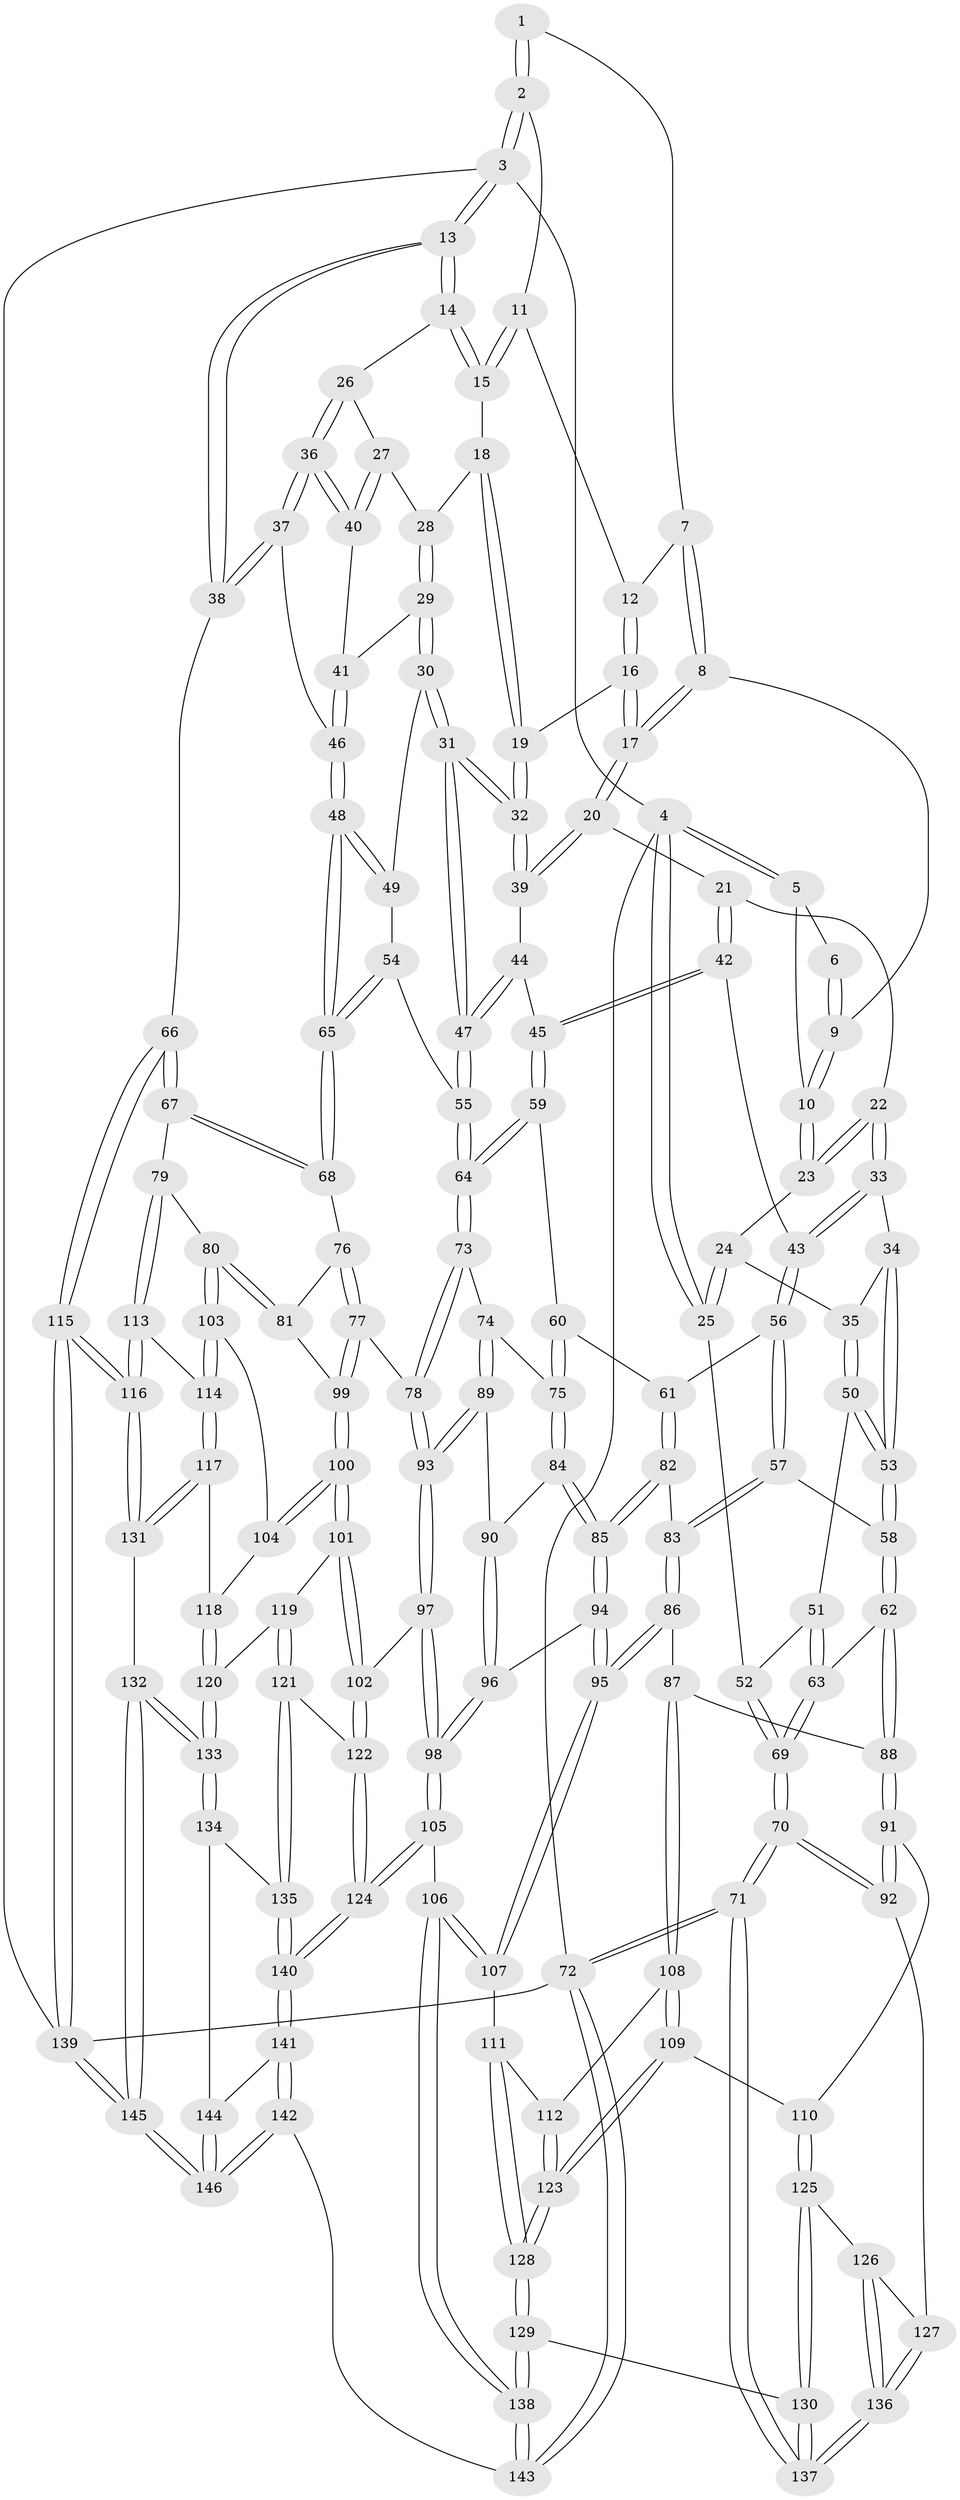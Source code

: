 // coarse degree distribution, {4: 0.2912621359223301, 3: 0.6796116504854369, 2: 0.02912621359223301}
// Generated by graph-tools (version 1.1) at 2025/38/03/04/25 23:38:34]
// undirected, 146 vertices, 362 edges
graph export_dot {
  node [color=gray90,style=filled];
  1 [pos="+0.530459094766247+0"];
  2 [pos="+0.7428078004929562+0"];
  3 [pos="+1+0"];
  4 [pos="+0+0"];
  5 [pos="+0.16025533924913968+0"];
  6 [pos="+0.42215061662981335+0"];
  7 [pos="+0.5050363590454603+0.029970228651040355"];
  8 [pos="+0.43315206413601215+0.07425939588180795"];
  9 [pos="+0.40655167837913136+0.050160497431774774"];
  10 [pos="+0.3145163702396103+0.07032929478530413"];
  11 [pos="+0.7426745199484884+0"];
  12 [pos="+0.5534483926836163+0.07070886848314628"];
  13 [pos="+1+0"];
  14 [pos="+0.899881150736376+0.12153497141432902"];
  15 [pos="+0.7662557297826667+0.037988979928847075"];
  16 [pos="+0.5633719266563065+0.12624034014734908"];
  17 [pos="+0.45830999212319756+0.1541298567406176"];
  18 [pos="+0.7605455397068297+0.04744708391176886"];
  19 [pos="+0.6167690532166792+0.14936423368982193"];
  20 [pos="+0.42923938267576417+0.2068124316981474"];
  21 [pos="+0.41081030622733034+0.20837212985356415"];
  22 [pos="+0.32249071308724686+0.1869545482527277"];
  23 [pos="+0.2831082298081244+0.1346297095101197"];
  24 [pos="+0.1878812896481821+0.1307856707720256"];
  25 [pos="+0+0"];
  26 [pos="+0.9065784174592807+0.1345039986283929"];
  27 [pos="+0.809929929478797+0.22805358199452694"];
  28 [pos="+0.7628911018101202+0.13942840121558564"];
  29 [pos="+0.7035740242513141+0.2883303866712876"];
  30 [pos="+0.6978673920151754+0.2908606881238328"];
  31 [pos="+0.6427193988551638+0.30314366710749013"];
  32 [pos="+0.6225855127503257+0.2734944665052751"];
  33 [pos="+0.24777415764144295+0.30988870039822314"];
  34 [pos="+0.22572185486950416+0.30649399121390275"];
  35 [pos="+0.20856541848081053+0.2988441634561278"];
  36 [pos="+0.9771720758966332+0.23412737277528659"];
  37 [pos="+1+0.3112429825052665"];
  38 [pos="+1+0.31545313536783676"];
  39 [pos="+0.4604412599050084+0.24990069403878057"];
  40 [pos="+0.8131354817844784+0.24984117176983903"];
  41 [pos="+0.7865178130515994+0.287754917474026"];
  42 [pos="+0.33059813141393524+0.3508631130120673"];
  43 [pos="+0.28555833604124387+0.350008460219513"];
  44 [pos="+0.45732619633276883+0.29610757421929434"];
  45 [pos="+0.4249067895821283+0.39859068523639496"];
  46 [pos="+0.895451822856254+0.4132089189696918"];
  47 [pos="+0.6176317039041597+0.396270979602095"];
  48 [pos="+0.8828537635383248+0.43016655991446345"];
  49 [pos="+0.763777268518168+0.3748185937936643"];
  50 [pos="+0.07992077570625457+0.30348470177949033"];
  51 [pos="+0.028000805278310018+0.29141577775123617"];
  52 [pos="+0+0.07243615508265079"];
  53 [pos="+0.167827816277582+0.4269478285579325"];
  54 [pos="+0.6604936886904615+0.43692094862084097"];
  55 [pos="+0.6118019460736948+0.4388679753003965"];
  56 [pos="+0.28020545606578634+0.3720721002045016"];
  57 [pos="+0.19617353351435235+0.49659790572234724"];
  58 [pos="+0.1776511706889696+0.4934106119599253"];
  59 [pos="+0.4416164270764776+0.4339474682420656"];
  60 [pos="+0.4080690069940282+0.47758890872567783"];
  61 [pos="+0.3421397309661772+0.5098363180690115"];
  62 [pos="+0.10701111367944434+0.5144597077941304"];
  63 [pos="+0.09607482786596813+0.5119089737378621"];
  64 [pos="+0.6017668523937586+0.45538344290122706"];
  65 [pos="+0.8726118895229573+0.4502303006528482"];
  66 [pos="+1+0.6156386868115693"];
  67 [pos="+0.9486963866158423+0.6284445561949012"];
  68 [pos="+0.8713575005126648+0.4627001407796574"];
  69 [pos="+0+0.6018253953410947"];
  70 [pos="+0+0.6533138589865942"];
  71 [pos="+0+1"];
  72 [pos="+0+1"];
  73 [pos="+0.6065144888941238+0.4827608916941708"];
  74 [pos="+0.5643743986243738+0.5246506865077124"];
  75 [pos="+0.4428144317755072+0.5583279731580739"];
  76 [pos="+0.8363470521488688+0.49574626979524883"];
  77 [pos="+0.672108321790353+0.5702026746755295"];
  78 [pos="+0.6536185894749625+0.5590485876849949"];
  79 [pos="+0.9445089359696569+0.6329530755815724"];
  80 [pos="+0.8439728129294545+0.6599881409306424"];
  81 [pos="+0.7947704785981601+0.6156017738440583"];
  82 [pos="+0.3049430910872971+0.5454597883245972"];
  83 [pos="+0.26418741598396844+0.5465851744843713"];
  84 [pos="+0.44643433173847147+0.5844677827905007"];
  85 [pos="+0.3534615806533327+0.6172128047795135"];
  86 [pos="+0.22194757929762898+0.6465771659048474"];
  87 [pos="+0.20101420881294052+0.6671982342427245"];
  88 [pos="+0.12856788706007252+0.6388227567304046"];
  89 [pos="+0.5109465701661453+0.593183840694441"];
  90 [pos="+0.4732690161218259+0.6100590759297795"];
  91 [pos="+0.05502894527266782+0.692266753555268"];
  92 [pos="+0+0.7041669436391568"];
  93 [pos="+0.5726875020059136+0.6705066804986667"];
  94 [pos="+0.36164327971565313+0.6656656937529383"];
  95 [pos="+0.35564929827721464+0.6995803829304157"];
  96 [pos="+0.46977332151137013+0.6358170755991954"];
  97 [pos="+0.5714109408159227+0.674680169486358"];
  98 [pos="+0.508035383935415+0.728697731499025"];
  99 [pos="+0.6974057626043669+0.60492769737034"];
  100 [pos="+0.7064275329491803+0.7008077536862014"];
  101 [pos="+0.6992709273943502+0.7142636285714042"];
  102 [pos="+0.6691783437694975+0.7320941693293793"];
  103 [pos="+0.8197048651814878+0.6971511188567523"];
  104 [pos="+0.81487945542115+0.70182947454962"];
  105 [pos="+0.48510672775373037+0.7906074162335736"];
  106 [pos="+0.42722643349640005+0.8048004324763827"];
  107 [pos="+0.3645953238667745+0.7621951643342079"];
  108 [pos="+0.20314088264082064+0.7102036495327674"];
  109 [pos="+0.1482195111909119+0.7488607964498379"];
  110 [pos="+0.14021026378140014+0.7507386102171552"];
  111 [pos="+0.31365227660504386+0.7727198927304243"];
  112 [pos="+0.22752473226282302+0.7343167637842272"];
  113 [pos="+0.935374039741535+0.7443024225570797"];
  114 [pos="+0.8873415146821887+0.7578754249567567"];
  115 [pos="+1+1"];
  116 [pos="+1+0.8979883522663171"];
  117 [pos="+0.8617893457870128+0.7793998714896205"];
  118 [pos="+0.8133062060960471+0.7308066864930683"];
  119 [pos="+0.7053690696298914+0.7225757019583033"];
  120 [pos="+0.7871705042791318+0.7837582325458384"];
  121 [pos="+0.74190899109906+0.8400001389933618"];
  122 [pos="+0.6442792974207466+0.7775865868004017"];
  123 [pos="+0.19347786113741952+0.8227859000721297"];
  124 [pos="+0.5712779359394767+0.8387479418924669"];
  125 [pos="+0.09553480890724358+0.8324722479804346"];
  126 [pos="+0.08638487301622502+0.8307008036601533"];
  127 [pos="+0.00442291151327625+0.7426979446963623"];
  128 [pos="+0.19868013799035233+0.9059209661331822"];
  129 [pos="+0.19701449436239327+0.9098398525954057"];
  130 [pos="+0.1746928618087604+0.9055936924476498"];
  131 [pos="+0.8374649465907684+0.8643611610260676"];
  132 [pos="+0.8076314243279187+0.8694047335443565"];
  133 [pos="+0.7915185596475678+0.8596512211832746"];
  134 [pos="+0.7699775022799691+0.8582237306278494"];
  135 [pos="+0.7491031545290929+0.8489021258914727"];
  136 [pos="+0.02062309732745423+0.8793498509413468"];
  137 [pos="+0+1"];
  138 [pos="+0.3367614619094554+1"];
  139 [pos="+1+1"];
  140 [pos="+0.5902727701805249+0.877184305269998"];
  141 [pos="+0.5936434240604705+0.900828972192512"];
  142 [pos="+0.562663215201943+1"];
  143 [pos="+0.3623897619347982+1"];
  144 [pos="+0.7076036185065828+0.9177063860040694"];
  145 [pos="+0.7479627199983842+1"];
  146 [pos="+0.7387025115247313+1"];
  1 -- 2;
  1 -- 2;
  1 -- 7;
  2 -- 3;
  2 -- 3;
  2 -- 11;
  3 -- 4;
  3 -- 13;
  3 -- 13;
  3 -- 139;
  4 -- 5;
  4 -- 5;
  4 -- 25;
  4 -- 25;
  4 -- 72;
  5 -- 6;
  5 -- 10;
  6 -- 9;
  6 -- 9;
  7 -- 8;
  7 -- 8;
  7 -- 12;
  8 -- 9;
  8 -- 17;
  8 -- 17;
  9 -- 10;
  9 -- 10;
  10 -- 23;
  10 -- 23;
  11 -- 12;
  11 -- 15;
  11 -- 15;
  12 -- 16;
  12 -- 16;
  13 -- 14;
  13 -- 14;
  13 -- 38;
  13 -- 38;
  14 -- 15;
  14 -- 15;
  14 -- 26;
  15 -- 18;
  16 -- 17;
  16 -- 17;
  16 -- 19;
  17 -- 20;
  17 -- 20;
  18 -- 19;
  18 -- 19;
  18 -- 28;
  19 -- 32;
  19 -- 32;
  20 -- 21;
  20 -- 39;
  20 -- 39;
  21 -- 22;
  21 -- 42;
  21 -- 42;
  22 -- 23;
  22 -- 23;
  22 -- 33;
  22 -- 33;
  23 -- 24;
  24 -- 25;
  24 -- 25;
  24 -- 35;
  25 -- 52;
  26 -- 27;
  26 -- 36;
  26 -- 36;
  27 -- 28;
  27 -- 40;
  27 -- 40;
  28 -- 29;
  28 -- 29;
  29 -- 30;
  29 -- 30;
  29 -- 41;
  30 -- 31;
  30 -- 31;
  30 -- 49;
  31 -- 32;
  31 -- 32;
  31 -- 47;
  31 -- 47;
  32 -- 39;
  32 -- 39;
  33 -- 34;
  33 -- 43;
  33 -- 43;
  34 -- 35;
  34 -- 53;
  34 -- 53;
  35 -- 50;
  35 -- 50;
  36 -- 37;
  36 -- 37;
  36 -- 40;
  36 -- 40;
  37 -- 38;
  37 -- 38;
  37 -- 46;
  38 -- 66;
  39 -- 44;
  40 -- 41;
  41 -- 46;
  41 -- 46;
  42 -- 43;
  42 -- 45;
  42 -- 45;
  43 -- 56;
  43 -- 56;
  44 -- 45;
  44 -- 47;
  44 -- 47;
  45 -- 59;
  45 -- 59;
  46 -- 48;
  46 -- 48;
  47 -- 55;
  47 -- 55;
  48 -- 49;
  48 -- 49;
  48 -- 65;
  48 -- 65;
  49 -- 54;
  50 -- 51;
  50 -- 53;
  50 -- 53;
  51 -- 52;
  51 -- 63;
  51 -- 63;
  52 -- 69;
  52 -- 69;
  53 -- 58;
  53 -- 58;
  54 -- 55;
  54 -- 65;
  54 -- 65;
  55 -- 64;
  55 -- 64;
  56 -- 57;
  56 -- 57;
  56 -- 61;
  57 -- 58;
  57 -- 83;
  57 -- 83;
  58 -- 62;
  58 -- 62;
  59 -- 60;
  59 -- 64;
  59 -- 64;
  60 -- 61;
  60 -- 75;
  60 -- 75;
  61 -- 82;
  61 -- 82;
  62 -- 63;
  62 -- 88;
  62 -- 88;
  63 -- 69;
  63 -- 69;
  64 -- 73;
  64 -- 73;
  65 -- 68;
  65 -- 68;
  66 -- 67;
  66 -- 67;
  66 -- 115;
  66 -- 115;
  67 -- 68;
  67 -- 68;
  67 -- 79;
  68 -- 76;
  69 -- 70;
  69 -- 70;
  70 -- 71;
  70 -- 71;
  70 -- 92;
  70 -- 92;
  71 -- 72;
  71 -- 72;
  71 -- 137;
  71 -- 137;
  72 -- 143;
  72 -- 143;
  72 -- 139;
  73 -- 74;
  73 -- 78;
  73 -- 78;
  74 -- 75;
  74 -- 89;
  74 -- 89;
  75 -- 84;
  75 -- 84;
  76 -- 77;
  76 -- 77;
  76 -- 81;
  77 -- 78;
  77 -- 99;
  77 -- 99;
  78 -- 93;
  78 -- 93;
  79 -- 80;
  79 -- 113;
  79 -- 113;
  80 -- 81;
  80 -- 81;
  80 -- 103;
  80 -- 103;
  81 -- 99;
  82 -- 83;
  82 -- 85;
  82 -- 85;
  83 -- 86;
  83 -- 86;
  84 -- 85;
  84 -- 85;
  84 -- 90;
  85 -- 94;
  85 -- 94;
  86 -- 87;
  86 -- 95;
  86 -- 95;
  87 -- 88;
  87 -- 108;
  87 -- 108;
  88 -- 91;
  88 -- 91;
  89 -- 90;
  89 -- 93;
  89 -- 93;
  90 -- 96;
  90 -- 96;
  91 -- 92;
  91 -- 92;
  91 -- 110;
  92 -- 127;
  93 -- 97;
  93 -- 97;
  94 -- 95;
  94 -- 95;
  94 -- 96;
  95 -- 107;
  95 -- 107;
  96 -- 98;
  96 -- 98;
  97 -- 98;
  97 -- 98;
  97 -- 102;
  98 -- 105;
  98 -- 105;
  99 -- 100;
  99 -- 100;
  100 -- 101;
  100 -- 101;
  100 -- 104;
  100 -- 104;
  101 -- 102;
  101 -- 102;
  101 -- 119;
  102 -- 122;
  102 -- 122;
  103 -- 104;
  103 -- 114;
  103 -- 114;
  104 -- 118;
  105 -- 106;
  105 -- 124;
  105 -- 124;
  106 -- 107;
  106 -- 107;
  106 -- 138;
  106 -- 138;
  107 -- 111;
  108 -- 109;
  108 -- 109;
  108 -- 112;
  109 -- 110;
  109 -- 123;
  109 -- 123;
  110 -- 125;
  110 -- 125;
  111 -- 112;
  111 -- 128;
  111 -- 128;
  112 -- 123;
  112 -- 123;
  113 -- 114;
  113 -- 116;
  113 -- 116;
  114 -- 117;
  114 -- 117;
  115 -- 116;
  115 -- 116;
  115 -- 139;
  115 -- 139;
  116 -- 131;
  116 -- 131;
  117 -- 118;
  117 -- 131;
  117 -- 131;
  118 -- 120;
  118 -- 120;
  119 -- 120;
  119 -- 121;
  119 -- 121;
  120 -- 133;
  120 -- 133;
  121 -- 122;
  121 -- 135;
  121 -- 135;
  122 -- 124;
  122 -- 124;
  123 -- 128;
  123 -- 128;
  124 -- 140;
  124 -- 140;
  125 -- 126;
  125 -- 130;
  125 -- 130;
  126 -- 127;
  126 -- 136;
  126 -- 136;
  127 -- 136;
  127 -- 136;
  128 -- 129;
  128 -- 129;
  129 -- 130;
  129 -- 138;
  129 -- 138;
  130 -- 137;
  130 -- 137;
  131 -- 132;
  132 -- 133;
  132 -- 133;
  132 -- 145;
  132 -- 145;
  133 -- 134;
  133 -- 134;
  134 -- 135;
  134 -- 144;
  135 -- 140;
  135 -- 140;
  136 -- 137;
  136 -- 137;
  138 -- 143;
  138 -- 143;
  139 -- 145;
  139 -- 145;
  140 -- 141;
  140 -- 141;
  141 -- 142;
  141 -- 142;
  141 -- 144;
  142 -- 143;
  142 -- 146;
  142 -- 146;
  144 -- 146;
  144 -- 146;
  145 -- 146;
  145 -- 146;
}
